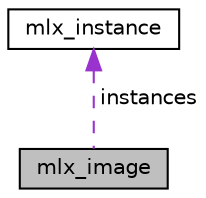 digraph "mlx_image"
{
 // LATEX_PDF_SIZE
  edge [fontname="Helvetica",fontsize="10",labelfontname="Helvetica",labelfontsize="10"];
  node [fontname="Helvetica",fontsize="10",shape=record];
  Node1 [label="mlx_image",height=0.2,width=0.4,color="black", fillcolor="grey75", style="filled", fontcolor="black",tooltip=" "];
  Node2 -> Node1 [dir="back",color="darkorchid3",fontsize="10",style="dashed",label=" instances" ,fontname="Helvetica"];
  Node2 [label="mlx_instance",height=0.2,width=0.4,color="black", fillcolor="white", style="filled",URL="$structmlx__instance.html",tooltip=" "];
}
